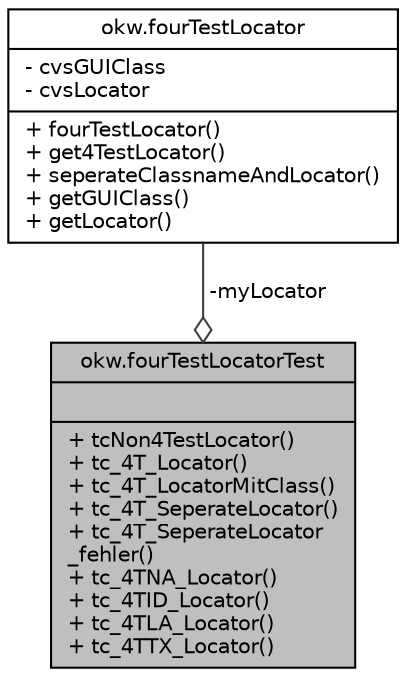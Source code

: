 digraph "okw.fourTestLocatorTest"
{
 // INTERACTIVE_SVG=YES
 // LATEX_PDF_SIZE
  edge [fontname="Helvetica",fontsize="10",labelfontname="Helvetica",labelfontsize="10"];
  node [fontname="Helvetica",fontsize="10",shape=record];
  Node1 [label="{okw.fourTestLocatorTest\n||+ tcNon4TestLocator()\l+ tc_4T_Locator()\l+ tc_4T_LocatorMitClass()\l+ tc_4T_SeperateLocator()\l+ tc_4T_SeperateLocator\l_fehler()\l+ tc_4TNA_Locator()\l+ tc_4TID_Locator()\l+ tc_4TLA_Locator()\l+ tc_4TTX_Locator()\l}",height=0.2,width=0.4,color="black", fillcolor="grey75", style="filled", fontcolor="black",tooltip=" "];
  Node2 -> Node1 [color="grey25",fontsize="10",style="solid",label=" -myLocator" ,arrowhead="odiamond",fontname="Helvetica"];
  Node2 [label="{okw.fourTestLocator\n|- cvsGUIClass\l- cvsLocator\l|+ fourTestLocator()\l+ get4TestLocator()\l+ seperateClassnameAndLocator()\l+ getGUIClass()\l+ getLocator()\l}",height=0.2,width=0.4,color="black", fillcolor="white", style="filled",URL="$classokw_1_1four_test_locator.html",tooltip=" "];
}
